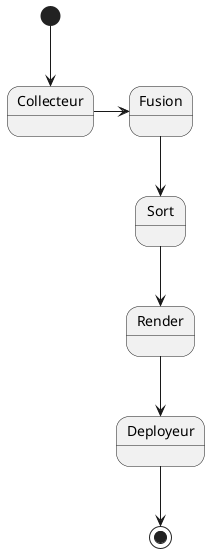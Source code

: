 @startuml

[*] --> Collecteur

Collecteur -> Fusion

Fusion --> Sort
Sort --> Render
Render --> Deployeur

Deployeur--> [*]

@enduml

